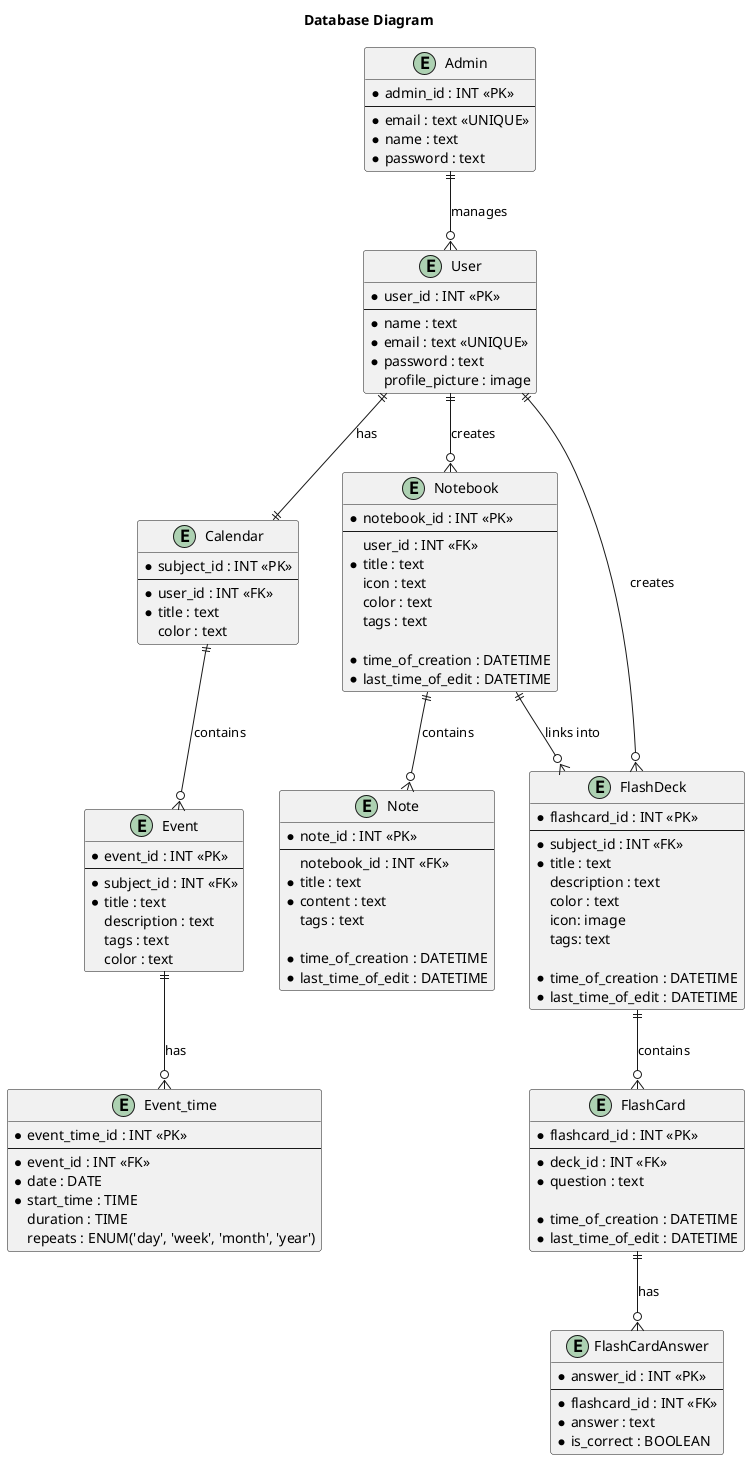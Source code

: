 ﻿@startuml
skinparam shadowing false

title Database Diagram

entity User {
    * user_id : INT <<PK>>
    --
    * name : text
    * email : text <<UNIQUE>>
    * password : text
    profile_picture : image
}

entity Admin {
    * admin_id : INT <<PK>>
    --
    * email : text <<UNIQUE>>
    * name : text
    * password : text
}

entity Notebook {
    * notebook_id : INT <<PK>>
    --
    user_id : INT <<FK>>
    * title : text
    icon : text
    color : text
    tags : text

    * time_of_creation : DATETIME
    * last_time_of_edit : DATETIME
}

entity Note {
    * note_id : INT <<PK>>
    --
    notebook_id : INT <<FK>>
    * title : text
    * content : text
    tags : text

    * time_of_creation : DATETIME
    * last_time_of_edit : DATETIME
}

entity Calendar {
    * subject_id : INT <<PK>>
    --
    *user_id : INT <<FK>>
    * title : text
    color : text
}

entity Event {
    * event_id : INT <<PK>>
    --
    * subject_id : INT <<FK>>
    * title : text
    description : text
    tags : text
    color : text
}

entity Event_time {
    * event_time_id : INT <<PK>>
    --
    * event_id : INT <<FK>>
    * date : DATE
    * start_time : TIME
    duration : TIME
    repeats : ENUM('day', 'week', 'month', 'year')
}

entity FlashDeck {
    * flashcard_id : INT <<PK>>
    --
    * subject_id : INT <<FK>>
    * title : text
    description : text
    color : text
    icon: image
    tags: text

    * time_of_creation : DATETIME
    * last_time_of_edit : DATETIME
}

entity FlashCard {
    * flashcard_id : INT <<PK>>
    --
    * deck_id : INT <<FK>>
    * question : text

    * time_of_creation : DATETIME
    * last_time_of_edit : DATETIME
}

entity FlashCardAnswer {
    * answer_id : INT <<PK>>
    --
    * flashcard_id : INT <<FK>>
    * answer : text
    * is_correct : BOOLEAN
}

Admin       ||--o{ User             : manages
User        ||--o{ Notebook         : creates
Notebook    ||--o{ Note             : contains
User        ||--|| Calendar         : has
Calendar    ||--o{ Event            : contains
Event       ||--o{ Event_time       : has
User        ||--o{ FlashDeck        : creates
FlashDeck   ||--o{ FlashCard        : contains
FlashCard   ||--o{ FlashCardAnswer  : has
Notebook    ||--o{ FlashDeck        : links into

@enduml
